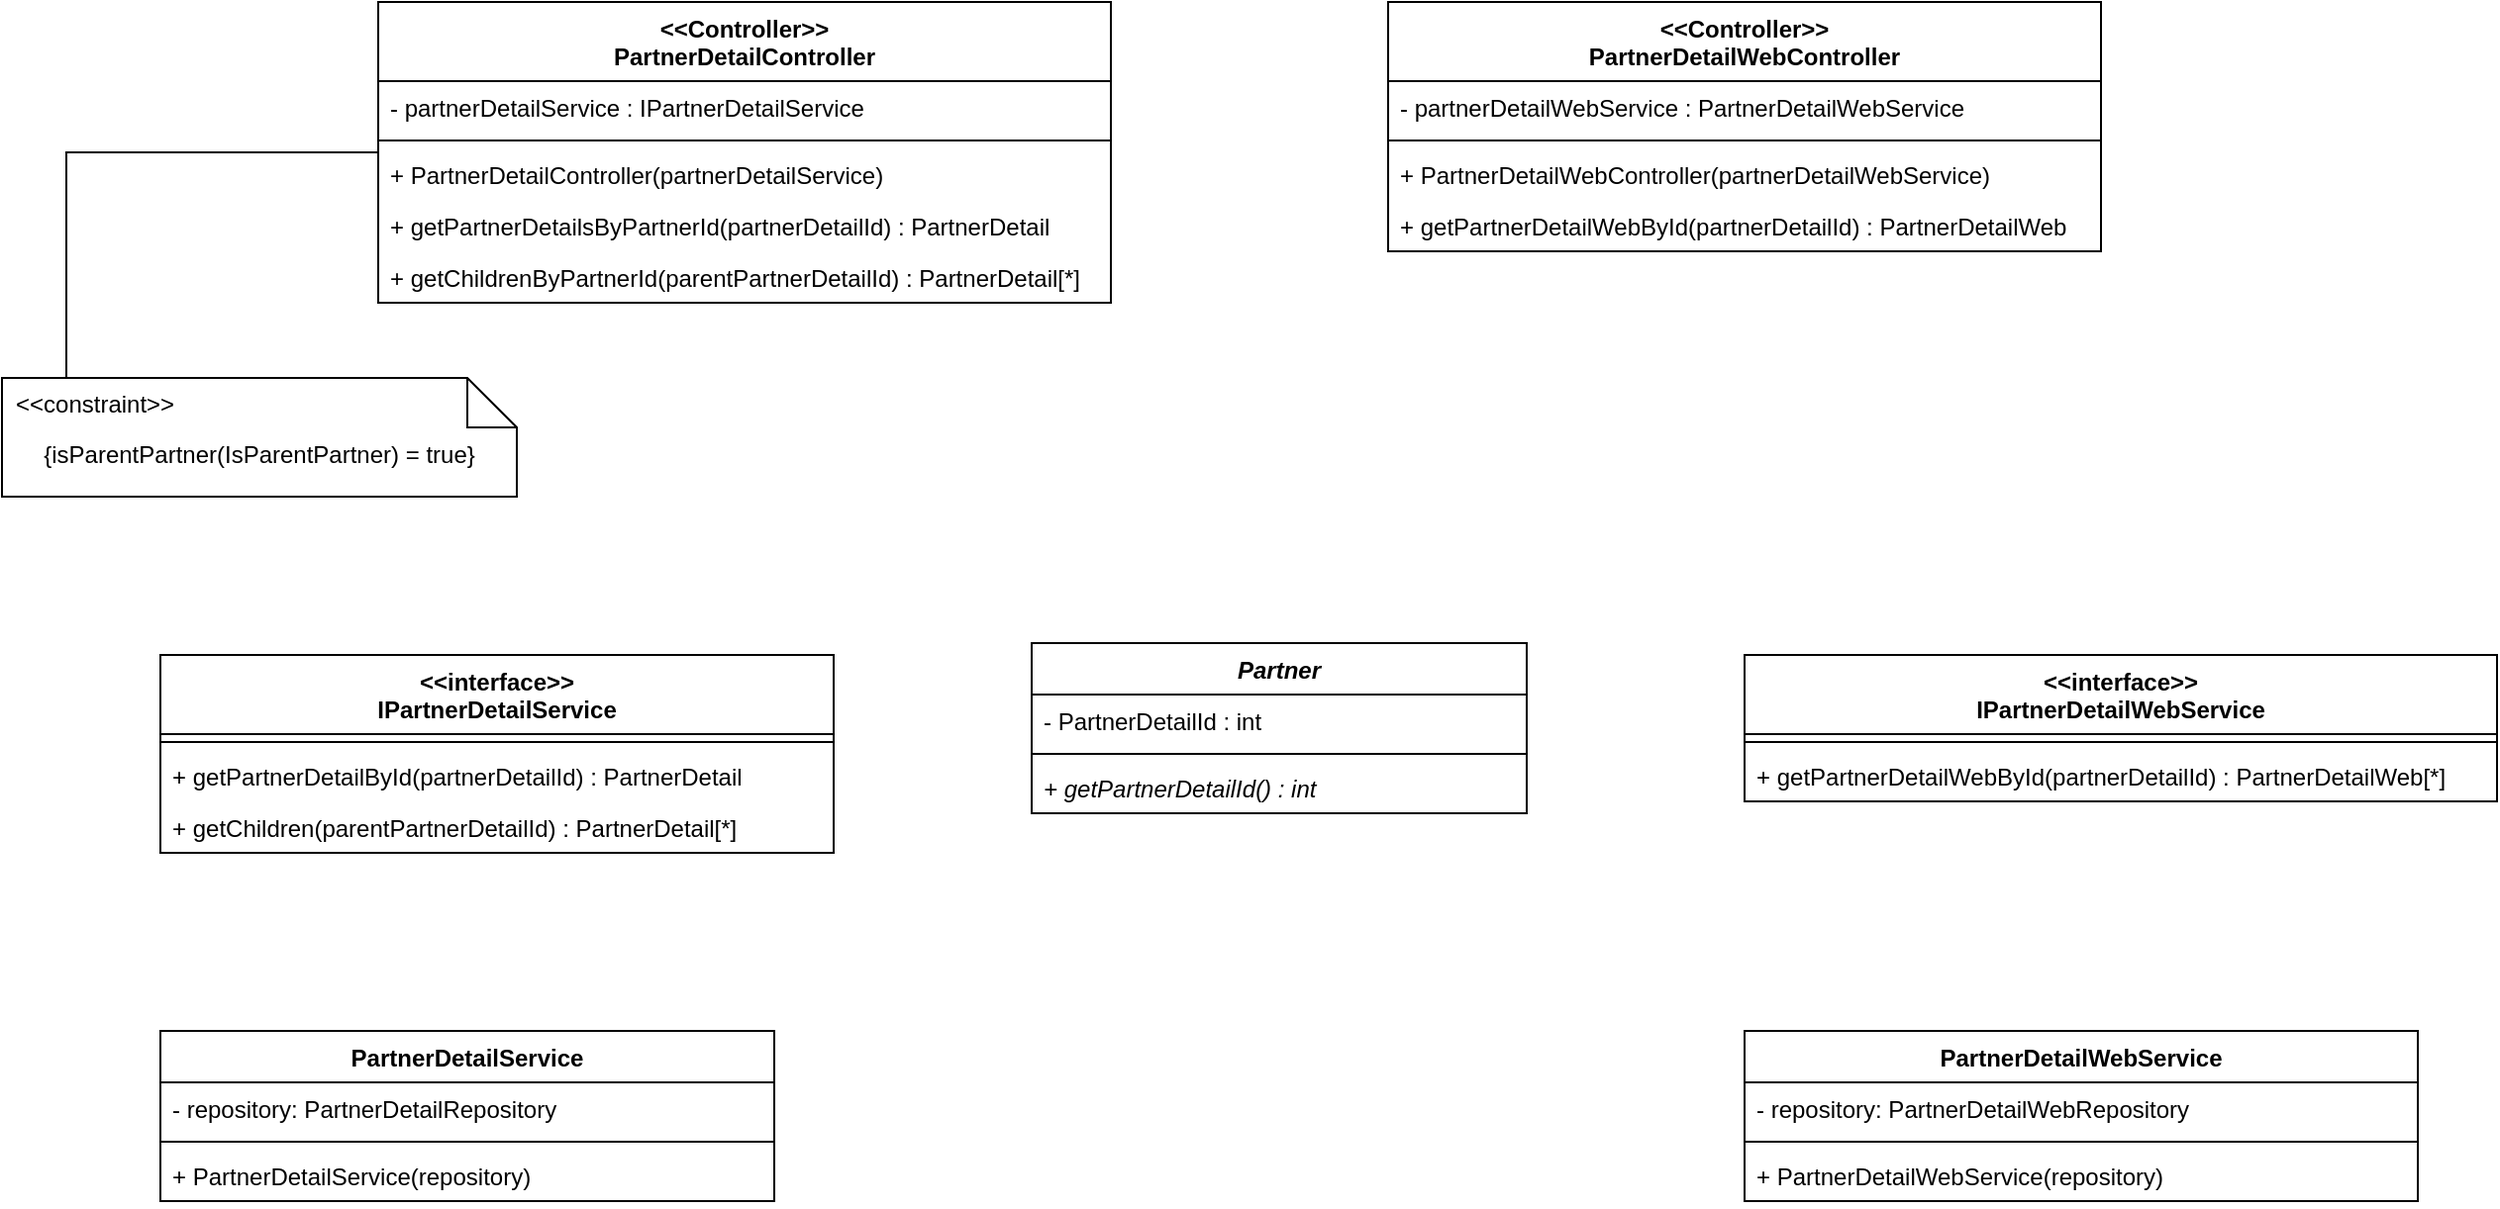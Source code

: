 <mxfile version="13.8.8" type="github">
  <diagram id="CNniprr7fC5omG9xhVqp" name="Page-1">
    <mxGraphModel dx="1450" dy="1015" grid="1" gridSize="10" guides="1" tooltips="1" connect="1" arrows="1" fold="1" page="1" pageScale="1" pageWidth="2336" pageHeight="1654" math="0" shadow="0">
      <root>
        <mxCell id="0" />
        <mxCell id="1" parent="0" />
        <mxCell id="O7fBylAJ_d7zWZvoFUmb-31" style="edgeStyle=orthogonalEdgeStyle;rounded=0;orthogonalLoop=1;jettySize=auto;html=1;entryX=0.125;entryY=1.1;entryDx=0;entryDy=0;entryPerimeter=0;endArrow=none;endFill=0;" edge="1" parent="1" source="O7fBylAJ_d7zWZvoFUmb-1" target="O7fBylAJ_d7zWZvoFUmb-28">
          <mxGeometry relative="1" as="geometry">
            <mxPoint x="80" y="250" as="targetPoint" />
            <Array as="points">
              <mxPoint x="73" y="156" />
            </Array>
          </mxGeometry>
        </mxCell>
        <mxCell id="O7fBylAJ_d7zWZvoFUmb-1" value="&lt;&lt;Controller&gt;&gt;&#xa;PartnerDetailController" style="swimlane;fontStyle=1;align=center;verticalAlign=top;childLayout=stackLayout;horizontal=1;startSize=40;horizontalStack=0;resizeParent=1;resizeParentMax=0;resizeLast=0;collapsible=1;marginBottom=0;" vertex="1" parent="1">
          <mxGeometry x="230" y="80" width="370" height="152" as="geometry" />
        </mxCell>
        <mxCell id="O7fBylAJ_d7zWZvoFUmb-2" value="- partnerDetailService : IPartnerDetailService" style="text;strokeColor=none;fillColor=none;align=left;verticalAlign=top;spacingLeft=4;spacingRight=4;overflow=hidden;rotatable=0;points=[[0,0.5],[1,0.5]];portConstraint=eastwest;" vertex="1" parent="O7fBylAJ_d7zWZvoFUmb-1">
          <mxGeometry y="40" width="370" height="26" as="geometry" />
        </mxCell>
        <mxCell id="O7fBylAJ_d7zWZvoFUmb-3" value="" style="line;strokeWidth=1;fillColor=none;align=left;verticalAlign=middle;spacingTop=-1;spacingLeft=3;spacingRight=3;rotatable=0;labelPosition=right;points=[];portConstraint=eastwest;" vertex="1" parent="O7fBylAJ_d7zWZvoFUmb-1">
          <mxGeometry y="66" width="370" height="8" as="geometry" />
        </mxCell>
        <mxCell id="O7fBylAJ_d7zWZvoFUmb-4" value="+ PartnerDetailController(partnerDetailService)" style="text;strokeColor=none;fillColor=none;align=left;verticalAlign=top;spacingLeft=4;spacingRight=4;overflow=hidden;rotatable=0;points=[[0,0.5],[1,0.5]];portConstraint=eastwest;" vertex="1" parent="O7fBylAJ_d7zWZvoFUmb-1">
          <mxGeometry y="74" width="370" height="26" as="geometry" />
        </mxCell>
        <mxCell id="O7fBylAJ_d7zWZvoFUmb-5" value="+ getPartnerDetailsByPartnerId(partnerDetailId) : PartnerDetail" style="text;strokeColor=none;fillColor=none;align=left;verticalAlign=top;spacingLeft=4;spacingRight=4;overflow=hidden;rotatable=0;points=[[0,0.5],[1,0.5]];portConstraint=eastwest;" vertex="1" parent="O7fBylAJ_d7zWZvoFUmb-1">
          <mxGeometry y="100" width="370" height="26" as="geometry" />
        </mxCell>
        <mxCell id="O7fBylAJ_d7zWZvoFUmb-6" value="+ getChildrenByPartnerId(parentPartnerDetailId) : PartnerDetail[*]" style="text;strokeColor=none;fillColor=none;align=left;verticalAlign=top;spacingLeft=4;spacingRight=4;overflow=hidden;rotatable=0;points=[[0,0.5],[1,0.5]];portConstraint=eastwest;" vertex="1" parent="O7fBylAJ_d7zWZvoFUmb-1">
          <mxGeometry y="126" width="370" height="26" as="geometry" />
        </mxCell>
        <mxCell id="O7fBylAJ_d7zWZvoFUmb-7" value="&lt;&lt;Controller&gt;&gt;&#xa;PartnerDetailWebController" style="swimlane;fontStyle=1;align=center;verticalAlign=top;childLayout=stackLayout;horizontal=1;startSize=40;horizontalStack=0;resizeParent=1;resizeParentMax=0;resizeLast=0;collapsible=1;marginBottom=0;" vertex="1" parent="1">
          <mxGeometry x="740" y="80" width="360" height="126" as="geometry" />
        </mxCell>
        <mxCell id="O7fBylAJ_d7zWZvoFUmb-8" value="- partnerDetailWebService : PartnerDetailWebService" style="text;strokeColor=none;fillColor=none;align=left;verticalAlign=top;spacingLeft=4;spacingRight=4;overflow=hidden;rotatable=0;points=[[0,0.5],[1,0.5]];portConstraint=eastwest;" vertex="1" parent="O7fBylAJ_d7zWZvoFUmb-7">
          <mxGeometry y="40" width="360" height="26" as="geometry" />
        </mxCell>
        <mxCell id="O7fBylAJ_d7zWZvoFUmb-9" value="" style="line;strokeWidth=1;fillColor=none;align=left;verticalAlign=middle;spacingTop=-1;spacingLeft=3;spacingRight=3;rotatable=0;labelPosition=right;points=[];portConstraint=eastwest;" vertex="1" parent="O7fBylAJ_d7zWZvoFUmb-7">
          <mxGeometry y="66" width="360" height="8" as="geometry" />
        </mxCell>
        <mxCell id="O7fBylAJ_d7zWZvoFUmb-10" value="+ PartnerDetailWebController(partnerDetailWebService)" style="text;strokeColor=none;fillColor=none;align=left;verticalAlign=top;spacingLeft=4;spacingRight=4;overflow=hidden;rotatable=0;points=[[0,0.5],[1,0.5]];portConstraint=eastwest;" vertex="1" parent="O7fBylAJ_d7zWZvoFUmb-7">
          <mxGeometry y="74" width="360" height="26" as="geometry" />
        </mxCell>
        <mxCell id="O7fBylAJ_d7zWZvoFUmb-11" value="+ getPartnerDetailWebById(partnerDetailId) : PartnerDetailWeb" style="text;strokeColor=none;fillColor=none;align=left;verticalAlign=top;spacingLeft=4;spacingRight=4;overflow=hidden;rotatable=0;points=[[0,0.5],[1,0.5]];portConstraint=eastwest;" vertex="1" parent="O7fBylAJ_d7zWZvoFUmb-7">
          <mxGeometry y="100" width="360" height="26" as="geometry" />
        </mxCell>
        <mxCell id="O7fBylAJ_d7zWZvoFUmb-12" value="&lt;&lt;interface&gt;&gt;&#xa;IPartnerDetailService" style="swimlane;fontStyle=1;align=center;verticalAlign=top;childLayout=stackLayout;horizontal=1;startSize=40;horizontalStack=0;resizeParent=1;resizeParentMax=0;resizeLast=0;collapsible=1;marginBottom=0;" vertex="1" parent="1">
          <mxGeometry x="120" y="410" width="340" height="100" as="geometry" />
        </mxCell>
        <mxCell id="O7fBylAJ_d7zWZvoFUmb-13" value="" style="line;strokeWidth=1;fillColor=none;align=left;verticalAlign=middle;spacingTop=-1;spacingLeft=3;spacingRight=3;rotatable=0;labelPosition=right;points=[];portConstraint=eastwest;" vertex="1" parent="O7fBylAJ_d7zWZvoFUmb-12">
          <mxGeometry y="40" width="340" height="8" as="geometry" />
        </mxCell>
        <mxCell id="O7fBylAJ_d7zWZvoFUmb-14" value="+ getPartnerDetailById(partnerDetailId) : PartnerDetail" style="text;strokeColor=none;fillColor=none;align=left;verticalAlign=top;spacingLeft=4;spacingRight=4;overflow=hidden;rotatable=0;points=[[0,0.5],[1,0.5]];portConstraint=eastwest;" vertex="1" parent="O7fBylAJ_d7zWZvoFUmb-12">
          <mxGeometry y="48" width="340" height="26" as="geometry" />
        </mxCell>
        <mxCell id="O7fBylAJ_d7zWZvoFUmb-15" value="+ getChildren(parentPartnerDetailId) : PartnerDetail[*]" style="text;strokeColor=none;fillColor=none;align=left;verticalAlign=top;spacingLeft=4;spacingRight=4;overflow=hidden;rotatable=0;points=[[0,0.5],[1,0.5]];portConstraint=eastwest;" vertex="1" parent="O7fBylAJ_d7zWZvoFUmb-12">
          <mxGeometry y="74" width="340" height="26" as="geometry" />
        </mxCell>
        <mxCell id="O7fBylAJ_d7zWZvoFUmb-16" value="&lt;&lt;interface&gt;&gt;&#xa;IPartnerDetailWebService" style="swimlane;fontStyle=1;align=center;verticalAlign=top;childLayout=stackLayout;horizontal=1;startSize=40;horizontalStack=0;resizeParent=1;resizeParentMax=0;resizeLast=0;collapsible=1;marginBottom=0;" vertex="1" parent="1">
          <mxGeometry x="920" y="410" width="380" height="74" as="geometry" />
        </mxCell>
        <mxCell id="O7fBylAJ_d7zWZvoFUmb-17" value="" style="line;strokeWidth=1;fillColor=none;align=left;verticalAlign=middle;spacingTop=-1;spacingLeft=3;spacingRight=3;rotatable=0;labelPosition=right;points=[];portConstraint=eastwest;" vertex="1" parent="O7fBylAJ_d7zWZvoFUmb-16">
          <mxGeometry y="40" width="380" height="8" as="geometry" />
        </mxCell>
        <mxCell id="O7fBylAJ_d7zWZvoFUmb-18" value="+ getPartnerDetailWebById(partnerDetailId) : PartnerDetailWeb[*]" style="text;strokeColor=none;fillColor=none;align=left;verticalAlign=top;spacingLeft=4;spacingRight=4;overflow=hidden;rotatable=0;points=[[0,0.5],[1,0.5]];portConstraint=eastwest;" vertex="1" parent="O7fBylAJ_d7zWZvoFUmb-16">
          <mxGeometry y="48" width="380" height="26" as="geometry" />
        </mxCell>
        <mxCell id="O7fBylAJ_d7zWZvoFUmb-19" value="PartnerDetailService" style="swimlane;fontStyle=1;align=center;verticalAlign=top;childLayout=stackLayout;horizontal=1;startSize=26;horizontalStack=0;resizeParent=1;resizeParentMax=0;resizeLast=0;collapsible=1;marginBottom=0;" vertex="1" parent="1">
          <mxGeometry x="120" y="600" width="310" height="86" as="geometry" />
        </mxCell>
        <mxCell id="O7fBylAJ_d7zWZvoFUmb-20" value="- repository: PartnerDetailRepository" style="text;strokeColor=none;fillColor=none;align=left;verticalAlign=top;spacingLeft=4;spacingRight=4;overflow=hidden;rotatable=0;points=[[0,0.5],[1,0.5]];portConstraint=eastwest;" vertex="1" parent="O7fBylAJ_d7zWZvoFUmb-19">
          <mxGeometry y="26" width="310" height="26" as="geometry" />
        </mxCell>
        <mxCell id="O7fBylAJ_d7zWZvoFUmb-21" value="" style="line;strokeWidth=1;fillColor=none;align=left;verticalAlign=middle;spacingTop=-1;spacingLeft=3;spacingRight=3;rotatable=0;labelPosition=right;points=[];portConstraint=eastwest;" vertex="1" parent="O7fBylAJ_d7zWZvoFUmb-19">
          <mxGeometry y="52" width="310" height="8" as="geometry" />
        </mxCell>
        <mxCell id="O7fBylAJ_d7zWZvoFUmb-22" value="+ PartnerDetailService(repository)" style="text;strokeColor=none;fillColor=none;align=left;verticalAlign=top;spacingLeft=4;spacingRight=4;overflow=hidden;rotatable=0;points=[[0,0.5],[1,0.5]];portConstraint=eastwest;" vertex="1" parent="O7fBylAJ_d7zWZvoFUmb-19">
          <mxGeometry y="60" width="310" height="26" as="geometry" />
        </mxCell>
        <mxCell id="O7fBylAJ_d7zWZvoFUmb-23" value="PartnerDetailWebService" style="swimlane;fontStyle=1;align=center;verticalAlign=top;childLayout=stackLayout;horizontal=1;startSize=26;horizontalStack=0;resizeParent=1;resizeParentMax=0;resizeLast=0;collapsible=1;marginBottom=0;" vertex="1" parent="1">
          <mxGeometry x="920" y="600" width="340" height="86" as="geometry" />
        </mxCell>
        <mxCell id="O7fBylAJ_d7zWZvoFUmb-24" value="- repository: PartnerDetailWebRepository" style="text;strokeColor=none;fillColor=none;align=left;verticalAlign=top;spacingLeft=4;spacingRight=4;overflow=hidden;rotatable=0;points=[[0,0.5],[1,0.5]];portConstraint=eastwest;" vertex="1" parent="O7fBylAJ_d7zWZvoFUmb-23">
          <mxGeometry y="26" width="340" height="26" as="geometry" />
        </mxCell>
        <mxCell id="O7fBylAJ_d7zWZvoFUmb-25" value="" style="line;strokeWidth=1;fillColor=none;align=left;verticalAlign=middle;spacingTop=-1;spacingLeft=3;spacingRight=3;rotatable=0;labelPosition=right;points=[];portConstraint=eastwest;" vertex="1" parent="O7fBylAJ_d7zWZvoFUmb-23">
          <mxGeometry y="52" width="340" height="8" as="geometry" />
        </mxCell>
        <mxCell id="O7fBylAJ_d7zWZvoFUmb-26" value="+ PartnerDetailWebService(repository)" style="text;strokeColor=none;fillColor=none;align=left;verticalAlign=top;spacingLeft=4;spacingRight=4;overflow=hidden;rotatable=0;points=[[0,0.5],[1,0.5]];portConstraint=eastwest;" vertex="1" parent="O7fBylAJ_d7zWZvoFUmb-23">
          <mxGeometry y="60" width="340" height="26" as="geometry" />
        </mxCell>
        <mxCell id="O7fBylAJ_d7zWZvoFUmb-27" value="{isParentPartner(IsParentPartner) = true}" style="shape=note2;boundedLbl=1;whiteSpace=wrap;html=1;size=25;verticalAlign=top;align=center;" vertex="1" parent="1">
          <mxGeometry x="40" y="270" width="260" height="60" as="geometry" />
        </mxCell>
        <mxCell id="O7fBylAJ_d7zWZvoFUmb-28" value="&lt;&lt;constraint&gt;&gt;" style="resizeWidth=1;part=1;strokeColor=none;fillColor=none;align=left;spacingLeft=5;" vertex="1" parent="O7fBylAJ_d7zWZvoFUmb-27">
          <mxGeometry width="260" height="25" relative="1" as="geometry" />
        </mxCell>
        <mxCell id="O7fBylAJ_d7zWZvoFUmb-32" value="Partner" style="swimlane;fontStyle=3;align=center;verticalAlign=top;childLayout=stackLayout;horizontal=1;startSize=26;horizontalStack=0;resizeParent=1;resizeParentMax=0;resizeLast=0;collapsible=1;marginBottom=0;" vertex="1" parent="1">
          <mxGeometry x="560" y="404" width="250" height="86" as="geometry" />
        </mxCell>
        <mxCell id="O7fBylAJ_d7zWZvoFUmb-33" value="- PartnerDetailId : int" style="text;strokeColor=none;fillColor=none;align=left;verticalAlign=top;spacingLeft=4;spacingRight=4;overflow=hidden;rotatable=0;points=[[0,0.5],[1,0.5]];portConstraint=eastwest;" vertex="1" parent="O7fBylAJ_d7zWZvoFUmb-32">
          <mxGeometry y="26" width="250" height="26" as="geometry" />
        </mxCell>
        <mxCell id="O7fBylAJ_d7zWZvoFUmb-34" value="" style="line;strokeWidth=1;fillColor=none;align=left;verticalAlign=middle;spacingTop=-1;spacingLeft=3;spacingRight=3;rotatable=0;labelPosition=right;points=[];portConstraint=eastwest;" vertex="1" parent="O7fBylAJ_d7zWZvoFUmb-32">
          <mxGeometry y="52" width="250" height="8" as="geometry" />
        </mxCell>
        <mxCell id="O7fBylAJ_d7zWZvoFUmb-35" value="+ getPartnerDetailId() : int" style="text;strokeColor=none;fillColor=none;align=left;verticalAlign=top;spacingLeft=4;spacingRight=4;overflow=hidden;rotatable=0;points=[[0,0.5],[1,0.5]];portConstraint=eastwest;fontStyle=2" vertex="1" parent="O7fBylAJ_d7zWZvoFUmb-32">
          <mxGeometry y="60" width="250" height="26" as="geometry" />
        </mxCell>
      </root>
    </mxGraphModel>
  </diagram>
</mxfile>
